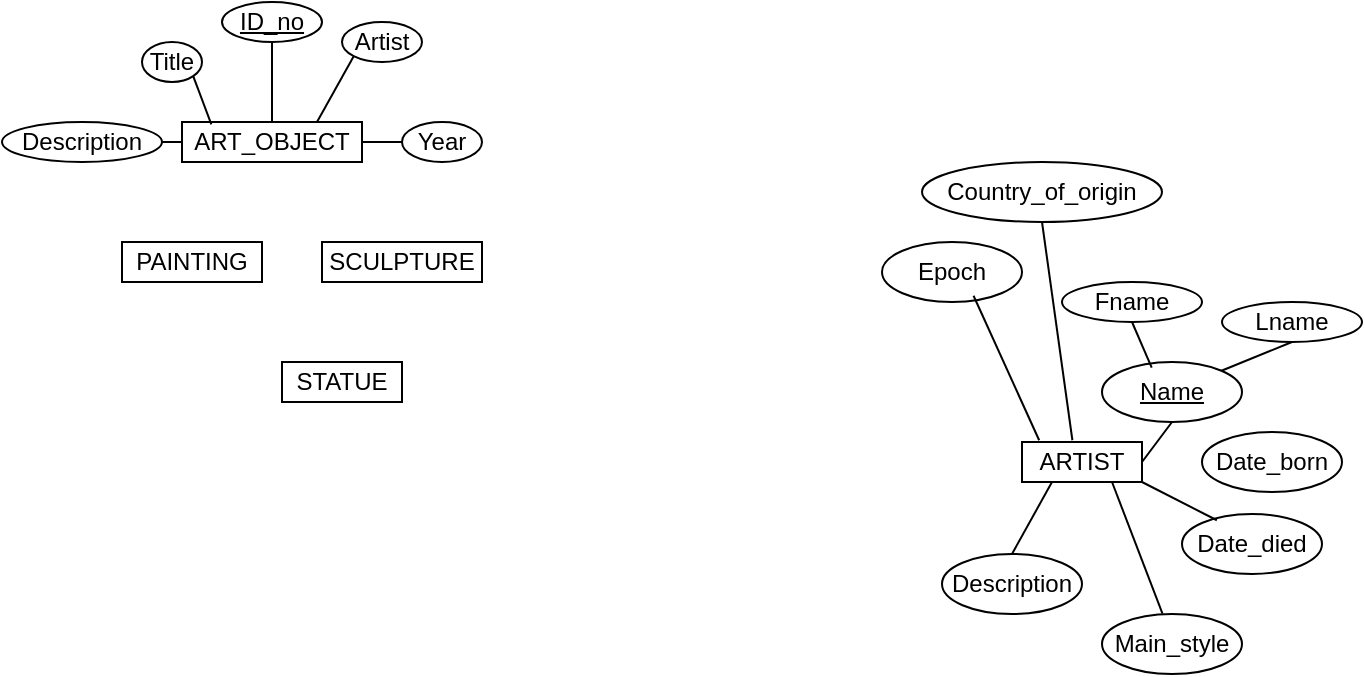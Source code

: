 <mxfile version="20.5.3" type="github">
  <diagram id="R2lEEEUBdFMjLlhIrx00" name="Page-1">
    <mxGraphModel dx="361" dy="386" grid="1" gridSize="10" guides="1" tooltips="1" connect="1" arrows="1" fold="1" page="1" pageScale="1" pageWidth="850" pageHeight="1100" math="0" shadow="0" extFonts="Permanent Marker^https://fonts.googleapis.com/css?family=Permanent+Marker">
      <root>
        <mxCell id="0" />
        <mxCell id="1" parent="0" />
        <mxCell id="aG9_IfBSH0ol4kUv04LN-1" value="ART_OBJECT" style="rounded=0;whiteSpace=wrap;html=1;" parent="1" vertex="1">
          <mxGeometry x="170" y="110" width="90" height="20" as="geometry" />
        </mxCell>
        <mxCell id="aG9_IfBSH0ol4kUv04LN-3" value="ID_no" style="ellipse;whiteSpace=wrap;html=1;align=center;fontStyle=4;" parent="1" vertex="1">
          <mxGeometry x="190" y="50" width="50" height="20" as="geometry" />
        </mxCell>
        <mxCell id="aG9_IfBSH0ol4kUv04LN-4" value="Artist" style="ellipse;whiteSpace=wrap;html=1;" parent="1" vertex="1">
          <mxGeometry x="250" y="60" width="40" height="20" as="geometry" />
        </mxCell>
        <mxCell id="aG9_IfBSH0ol4kUv04LN-5" value="Year" style="ellipse;whiteSpace=wrap;html=1;align=center;" parent="1" vertex="1">
          <mxGeometry x="280" y="110" width="40" height="20" as="geometry" />
        </mxCell>
        <mxCell id="aG9_IfBSH0ol4kUv04LN-6" value="Title" style="ellipse;whiteSpace=wrap;html=1;" parent="1" vertex="1">
          <mxGeometry x="150" y="70" width="30" height="20" as="geometry" />
        </mxCell>
        <mxCell id="aG9_IfBSH0ol4kUv04LN-8" value="Description" style="ellipse;whiteSpace=wrap;html=1;" parent="1" vertex="1">
          <mxGeometry x="80" y="110" width="80" height="20" as="geometry" />
        </mxCell>
        <mxCell id="aG9_IfBSH0ol4kUv04LN-10" value="" style="endArrow=none;html=1;rounded=0;exitX=1;exitY=0.5;exitDx=0;exitDy=0;entryX=0;entryY=0.5;entryDx=0;entryDy=0;" parent="1" source="aG9_IfBSH0ol4kUv04LN-8" target="aG9_IfBSH0ol4kUv04LN-1" edge="1">
          <mxGeometry width="50" height="50" relative="1" as="geometry">
            <mxPoint x="140" y="260" as="sourcePoint" />
            <mxPoint x="190" y="210" as="targetPoint" />
          </mxGeometry>
        </mxCell>
        <mxCell id="aG9_IfBSH0ol4kUv04LN-11" value="" style="endArrow=none;html=1;rounded=0;entryX=1;entryY=1;entryDx=0;entryDy=0;exitX=0.163;exitY=0.058;exitDx=0;exitDy=0;exitPerimeter=0;" parent="1" source="aG9_IfBSH0ol4kUv04LN-1" target="aG9_IfBSH0ol4kUv04LN-6" edge="1">
          <mxGeometry width="50" height="50" relative="1" as="geometry">
            <mxPoint x="140" y="260" as="sourcePoint" />
            <mxPoint x="190" y="210" as="targetPoint" />
          </mxGeometry>
        </mxCell>
        <mxCell id="aG9_IfBSH0ol4kUv04LN-12" value="" style="endArrow=none;html=1;rounded=0;entryX=0.5;entryY=1;entryDx=0;entryDy=0;exitX=0.5;exitY=0;exitDx=0;exitDy=0;" parent="1" source="aG9_IfBSH0ol4kUv04LN-1" target="aG9_IfBSH0ol4kUv04LN-3" edge="1">
          <mxGeometry width="50" height="50" relative="1" as="geometry">
            <mxPoint x="140" y="260" as="sourcePoint" />
            <mxPoint x="190" y="210" as="targetPoint" />
          </mxGeometry>
        </mxCell>
        <mxCell id="aG9_IfBSH0ol4kUv04LN-13" value="" style="endArrow=none;html=1;rounded=0;entryX=0;entryY=1;entryDx=0;entryDy=0;exitX=0.75;exitY=0;exitDx=0;exitDy=0;" parent="1" source="aG9_IfBSH0ol4kUv04LN-1" target="aG9_IfBSH0ol4kUv04LN-4" edge="1">
          <mxGeometry width="50" height="50" relative="1" as="geometry">
            <mxPoint x="140" y="260" as="sourcePoint" />
            <mxPoint x="190" y="210" as="targetPoint" />
          </mxGeometry>
        </mxCell>
        <mxCell id="aG9_IfBSH0ol4kUv04LN-14" value="" style="endArrow=none;html=1;rounded=0;entryX=0;entryY=0.5;entryDx=0;entryDy=0;exitX=1;exitY=0.5;exitDx=0;exitDy=0;" parent="1" source="aG9_IfBSH0ol4kUv04LN-1" target="aG9_IfBSH0ol4kUv04LN-5" edge="1">
          <mxGeometry width="50" height="50" relative="1" as="geometry">
            <mxPoint x="140" y="260" as="sourcePoint" />
            <mxPoint x="190" y="210" as="targetPoint" />
          </mxGeometry>
        </mxCell>
        <mxCell id="aG9_IfBSH0ol4kUv04LN-15" value="PAINTING" style="rounded=0;whiteSpace=wrap;html=1;" parent="1" vertex="1">
          <mxGeometry x="140" y="170" width="70" height="20" as="geometry" />
        </mxCell>
        <mxCell id="aG9_IfBSH0ol4kUv04LN-16" value="SCULPTURE" style="rounded=0;whiteSpace=wrap;html=1;" parent="1" vertex="1">
          <mxGeometry x="240" y="170" width="80" height="20" as="geometry" />
        </mxCell>
        <mxCell id="aG9_IfBSH0ol4kUv04LN-17" value="STATUE" style="rounded=0;whiteSpace=wrap;html=1;" parent="1" vertex="1">
          <mxGeometry x="220" y="230" width="60" height="20" as="geometry" />
        </mxCell>
        <mxCell id="OUZG5kWzu7WZ9lAv2k33-1" value="ARTIST" style="rounded=0;whiteSpace=wrap;html=1;" vertex="1" parent="1">
          <mxGeometry x="590" y="270" width="60" height="20" as="geometry" />
        </mxCell>
        <mxCell id="OUZG5kWzu7WZ9lAv2k33-3" value="&lt;u&gt;Name&lt;/u&gt;" style="ellipse;whiteSpace=wrap;html=1;" vertex="1" parent="1">
          <mxGeometry x="630" y="230" width="70" height="30" as="geometry" />
        </mxCell>
        <mxCell id="OUZG5kWzu7WZ9lAv2k33-5" value="Fname" style="ellipse;whiteSpace=wrap;html=1;align=center;" vertex="1" parent="1">
          <mxGeometry x="610" y="190" width="70" height="20" as="geometry" />
        </mxCell>
        <mxCell id="OUZG5kWzu7WZ9lAv2k33-7" value="Lname" style="ellipse;whiteSpace=wrap;html=1;align=center;" vertex="1" parent="1">
          <mxGeometry x="690" y="200" width="70" height="20" as="geometry" />
        </mxCell>
        <mxCell id="OUZG5kWzu7WZ9lAv2k33-8" value="" style="endArrow=none;html=1;rounded=0;entryX=0.5;entryY=1;entryDx=0;entryDy=0;exitX=0.355;exitY=0.095;exitDx=0;exitDy=0;exitPerimeter=0;" edge="1" parent="1" source="OUZG5kWzu7WZ9lAv2k33-3" target="OUZG5kWzu7WZ9lAv2k33-5">
          <mxGeometry relative="1" as="geometry">
            <mxPoint x="570" y="300" as="sourcePoint" />
            <mxPoint x="730" y="300" as="targetPoint" />
          </mxGeometry>
        </mxCell>
        <mxCell id="OUZG5kWzu7WZ9lAv2k33-9" value="" style="endArrow=none;html=1;rounded=0;exitX=1;exitY=0;exitDx=0;exitDy=0;entryX=0.5;entryY=1;entryDx=0;entryDy=0;" edge="1" parent="1" source="OUZG5kWzu7WZ9lAv2k33-3" target="OUZG5kWzu7WZ9lAv2k33-7">
          <mxGeometry relative="1" as="geometry">
            <mxPoint x="570" y="300" as="sourcePoint" />
            <mxPoint x="730" y="300" as="targetPoint" />
          </mxGeometry>
        </mxCell>
        <mxCell id="OUZG5kWzu7WZ9lAv2k33-10" value="" style="endArrow=none;html=1;rounded=0;exitX=1;exitY=0.5;exitDx=0;exitDy=0;entryX=0.5;entryY=1;entryDx=0;entryDy=0;" edge="1" parent="1" source="OUZG5kWzu7WZ9lAv2k33-1" target="OUZG5kWzu7WZ9lAv2k33-3">
          <mxGeometry relative="1" as="geometry">
            <mxPoint x="570" y="300" as="sourcePoint" />
            <mxPoint x="730" y="300" as="targetPoint" />
          </mxGeometry>
        </mxCell>
        <mxCell id="OUZG5kWzu7WZ9lAv2k33-11" value="Date_died" style="ellipse;whiteSpace=wrap;html=1;" vertex="1" parent="1">
          <mxGeometry x="670" y="306" width="70" height="30" as="geometry" />
        </mxCell>
        <mxCell id="OUZG5kWzu7WZ9lAv2k33-12" value="Date_born" style="ellipse;whiteSpace=wrap;html=1;" vertex="1" parent="1">
          <mxGeometry x="680" y="265" width="70" height="30" as="geometry" />
        </mxCell>
        <mxCell id="OUZG5kWzu7WZ9lAv2k33-13" value="Description" style="ellipse;whiteSpace=wrap;html=1;" vertex="1" parent="1">
          <mxGeometry x="550" y="326" width="70" height="30" as="geometry" />
        </mxCell>
        <mxCell id="OUZG5kWzu7WZ9lAv2k33-14" value="Main_style" style="ellipse;whiteSpace=wrap;html=1;" vertex="1" parent="1">
          <mxGeometry x="630" y="356" width="70" height="30" as="geometry" />
        </mxCell>
        <mxCell id="OUZG5kWzu7WZ9lAv2k33-15" value="Epoch" style="ellipse;whiteSpace=wrap;html=1;" vertex="1" parent="1">
          <mxGeometry x="520" y="170" width="70" height="30" as="geometry" />
        </mxCell>
        <mxCell id="OUZG5kWzu7WZ9lAv2k33-16" value="Country_of_origin" style="ellipse;whiteSpace=wrap;html=1;" vertex="1" parent="1">
          <mxGeometry x="540" y="130" width="120" height="30" as="geometry" />
        </mxCell>
        <mxCell id="OUZG5kWzu7WZ9lAv2k33-18" value="" style="endArrow=none;html=1;rounded=0;exitX=0.654;exitY=0.896;exitDx=0;exitDy=0;exitPerimeter=0;entryX=0.143;entryY=-0.044;entryDx=0;entryDy=0;entryPerimeter=0;" edge="1" parent="1" source="OUZG5kWzu7WZ9lAv2k33-15" target="OUZG5kWzu7WZ9lAv2k33-1">
          <mxGeometry relative="1" as="geometry">
            <mxPoint x="590" y="280" as="sourcePoint" />
            <mxPoint x="750" y="280" as="targetPoint" />
          </mxGeometry>
        </mxCell>
        <mxCell id="OUZG5kWzu7WZ9lAv2k33-19" value="" style="endArrow=none;html=1;rounded=0;exitX=0.5;exitY=1;exitDx=0;exitDy=0;entryX=0.42;entryY=-0.044;entryDx=0;entryDy=0;entryPerimeter=0;" edge="1" parent="1" source="OUZG5kWzu7WZ9lAv2k33-16" target="OUZG5kWzu7WZ9lAv2k33-1">
          <mxGeometry relative="1" as="geometry">
            <mxPoint x="590" y="280" as="sourcePoint" />
            <mxPoint x="750" y="280" as="targetPoint" />
          </mxGeometry>
        </mxCell>
        <mxCell id="OUZG5kWzu7WZ9lAv2k33-20" value="" style="endArrow=none;html=1;rounded=0;entryX=0.249;entryY=0.104;entryDx=0;entryDy=0;entryPerimeter=0;exitX=1;exitY=1;exitDx=0;exitDy=0;" edge="1" parent="1" source="OUZG5kWzu7WZ9lAv2k33-1" target="OUZG5kWzu7WZ9lAv2k33-11">
          <mxGeometry relative="1" as="geometry">
            <mxPoint x="590" y="280" as="sourcePoint" />
            <mxPoint x="750" y="280" as="targetPoint" />
          </mxGeometry>
        </mxCell>
        <mxCell id="OUZG5kWzu7WZ9lAv2k33-21" value="" style="endArrow=none;html=1;rounded=0;entryX=0.432;entryY=-0.007;entryDx=0;entryDy=0;entryPerimeter=0;exitX=0.75;exitY=1;exitDx=0;exitDy=0;" edge="1" parent="1" source="OUZG5kWzu7WZ9lAv2k33-1" target="OUZG5kWzu7WZ9lAv2k33-14">
          <mxGeometry relative="1" as="geometry">
            <mxPoint x="590" y="280" as="sourcePoint" />
            <mxPoint x="750" y="280" as="targetPoint" />
          </mxGeometry>
        </mxCell>
        <mxCell id="OUZG5kWzu7WZ9lAv2k33-22" value="" style="endArrow=none;html=1;rounded=0;exitX=0.5;exitY=0;exitDx=0;exitDy=0;entryX=0.25;entryY=1;entryDx=0;entryDy=0;" edge="1" parent="1" source="OUZG5kWzu7WZ9lAv2k33-13" target="OUZG5kWzu7WZ9lAv2k33-1">
          <mxGeometry relative="1" as="geometry">
            <mxPoint x="590" y="280" as="sourcePoint" />
            <mxPoint x="750" y="280" as="targetPoint" />
          </mxGeometry>
        </mxCell>
      </root>
    </mxGraphModel>
  </diagram>
</mxfile>
